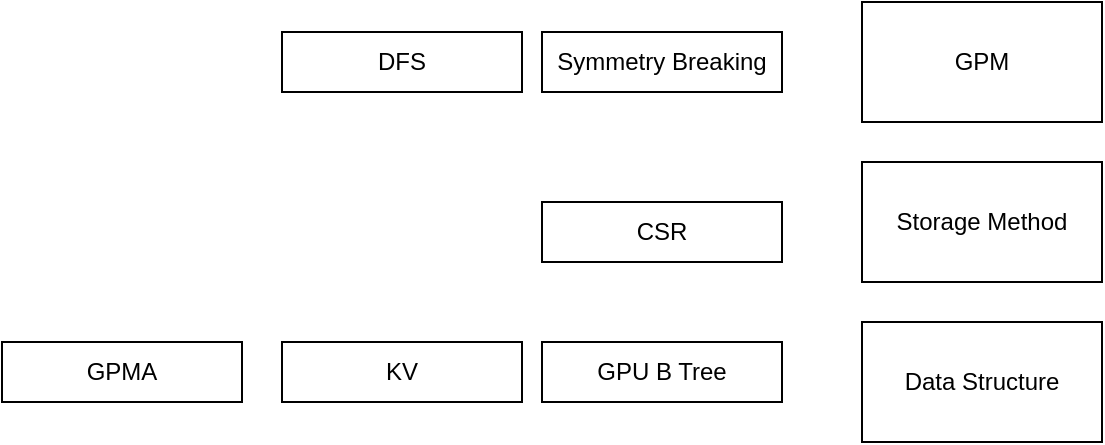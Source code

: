 <mxfile version="24.7.5">
  <diagram name="第 1 页" id="hRxLMndlIpu360IFiSi-">
    <mxGraphModel dx="941" dy="703" grid="1" gridSize="10" guides="1" tooltips="1" connect="1" arrows="1" fold="1" page="1" pageScale="1" pageWidth="827" pageHeight="1169" math="0" shadow="0">
      <root>
        <mxCell id="0" />
        <mxCell id="1" parent="0" />
        <mxCell id="lDm2rbJjE9QmFnvDv3AJ-1" value="GPU B Tree" style="rounded=0;whiteSpace=wrap;html=1;" vertex="1" parent="1">
          <mxGeometry x="280" y="420" width="120" height="30" as="geometry" />
        </mxCell>
        <mxCell id="lDm2rbJjE9QmFnvDv3AJ-2" value="GPM" style="rounded=0;whiteSpace=wrap;html=1;" vertex="1" parent="1">
          <mxGeometry x="440" y="250" width="120" height="60" as="geometry" />
        </mxCell>
        <mxCell id="lDm2rbJjE9QmFnvDv3AJ-3" value="Data Structure" style="rounded=0;whiteSpace=wrap;html=1;" vertex="1" parent="1">
          <mxGeometry x="440" y="410" width="120" height="60" as="geometry" />
        </mxCell>
        <mxCell id="lDm2rbJjE9QmFnvDv3AJ-4" value="Storage Method" style="rounded=0;whiteSpace=wrap;html=1;" vertex="1" parent="1">
          <mxGeometry x="440" y="330" width="120" height="60" as="geometry" />
        </mxCell>
        <mxCell id="lDm2rbJjE9QmFnvDv3AJ-5" value="CSR" style="rounded=0;whiteSpace=wrap;html=1;" vertex="1" parent="1">
          <mxGeometry x="280" y="350" width="120" height="30" as="geometry" />
        </mxCell>
        <mxCell id="lDm2rbJjE9QmFnvDv3AJ-6" value="GPMA" style="rounded=0;whiteSpace=wrap;html=1;" vertex="1" parent="1">
          <mxGeometry x="10" y="420" width="120" height="30" as="geometry" />
        </mxCell>
        <mxCell id="lDm2rbJjE9QmFnvDv3AJ-7" value="KV" style="rounded=0;whiteSpace=wrap;html=1;" vertex="1" parent="1">
          <mxGeometry x="150" y="420" width="120" height="30" as="geometry" />
        </mxCell>
        <mxCell id="lDm2rbJjE9QmFnvDv3AJ-8" value="Symmetry Breaking" style="rounded=0;whiteSpace=wrap;html=1;" vertex="1" parent="1">
          <mxGeometry x="280" y="265" width="120" height="30" as="geometry" />
        </mxCell>
        <mxCell id="lDm2rbJjE9QmFnvDv3AJ-9" value="DFS" style="rounded=0;whiteSpace=wrap;html=1;" vertex="1" parent="1">
          <mxGeometry x="150" y="265" width="120" height="30" as="geometry" />
        </mxCell>
      </root>
    </mxGraphModel>
  </diagram>
</mxfile>

